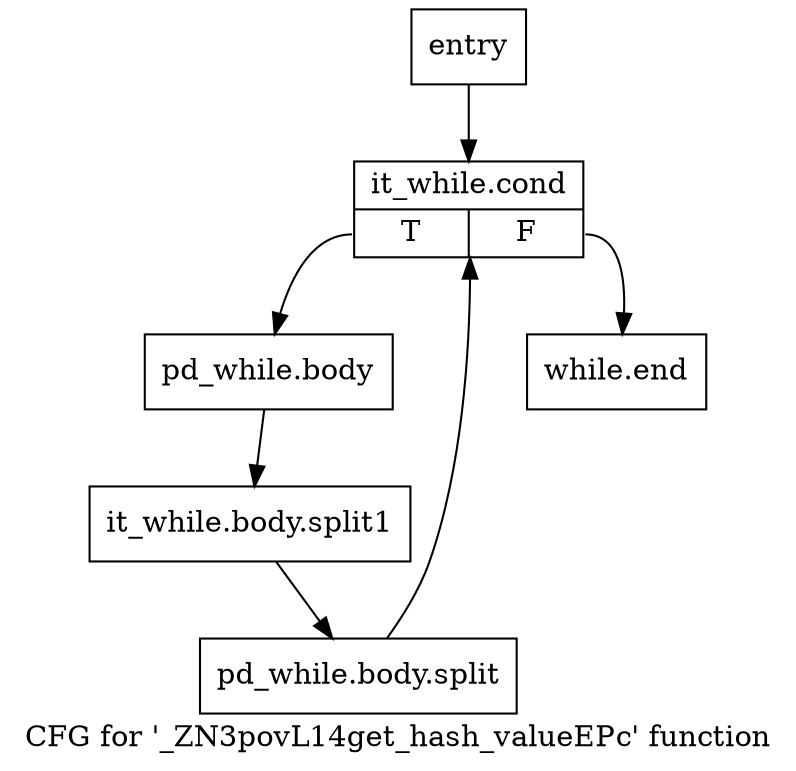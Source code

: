digraph "CFG for '_ZN3povL14get_hash_valueEPc' function" {
	label="CFG for '_ZN3povL14get_hash_valueEPc' function";

	Node0x20eeae0 [shape=record,label="{entry}"];
	Node0x20eeae0 -> Node0x210f9f0;
	Node0x210f9f0 [shape=record,label="{it_while.cond|{<s0>T|<s1>F}}"];
	Node0x210f9f0:s0 -> Node0x210fa40;
	Node0x210f9f0:s1 -> Node0x210fdf0;
	Node0x210fa40 [shape=record,label="{pd_while.body}"];
	Node0x210fa40 -> Node0x3582870;
	Node0x3582870 [shape=record,label="{it_while.body.split1}"];
	Node0x3582870 -> Node0x3597320;
	Node0x3597320 [shape=record,label="{pd_while.body.split}"];
	Node0x3597320 -> Node0x210f9f0;
	Node0x210fdf0 [shape=record,label="{while.end}"];
}
